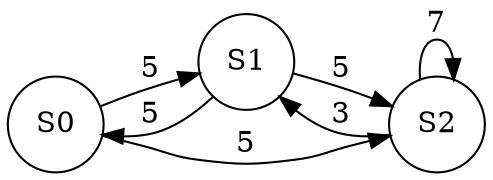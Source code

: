 digraph Markov {
	rankdir=LR size="8,5"
	node [shape=circle]
	S0
	S1
	S2
	S0 -> S1 [label=5]
	S0 -> S2 [label=5]
	S1 -> S0 [label=5]
	S1 -> S2 [label=5]
	S2 -> S2 [label=7]
	S2 -> S1 [label=3]
}
